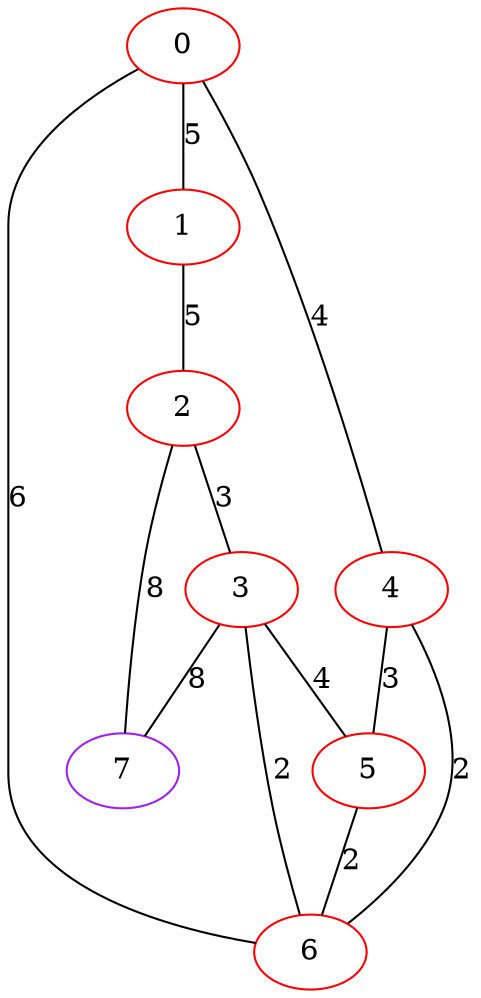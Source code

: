 graph "" {
0 [color=red, weight=1];
1 [color=red, weight=1];
2 [color=red, weight=1];
3 [color=red, weight=1];
4 [color=red, weight=1];
5 [color=red, weight=1];
6 [color=red, weight=1];
7 [color=purple, weight=4];
0 -- 1  [key=0, label=5];
0 -- 4  [key=0, label=4];
0 -- 6  [key=0, label=6];
1 -- 2  [key=0, label=5];
2 -- 3  [key=0, label=3];
2 -- 7  [key=0, label=8];
3 -- 5  [key=0, label=4];
3 -- 6  [key=0, label=2];
3 -- 7  [key=0, label=8];
4 -- 5  [key=0, label=3];
4 -- 6  [key=0, label=2];
5 -- 6  [key=0, label=2];
}
